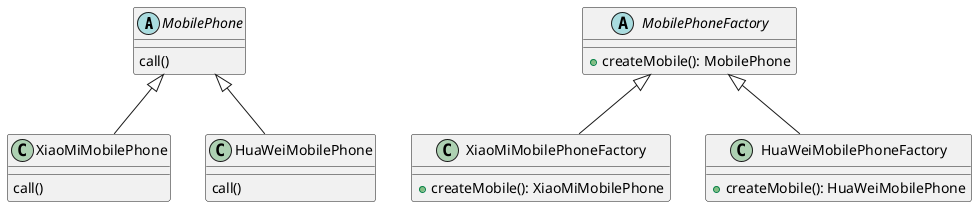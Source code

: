 @startuml

abstract class MobilePhone{
    call()
}

class XiaoMiMobilePhone{
    call()
}

class HuaWeiMobilePhone{
    call()
}

abstract class MobilePhoneFactory{
    + createMobile(): MobilePhone
}

class XiaoMiMobilePhoneFactory{
    + createMobile(): XiaoMiMobilePhone
}

class HuaWeiMobilePhoneFactory{
    + createMobile(): HuaWeiMobilePhone
}

MobilePhone <|-- XiaoMiMobilePhone
MobilePhone <|-- HuaWeiMobilePhone
MobilePhoneFactory <|-- XiaoMiMobilePhoneFactory
MobilePhoneFactory <|-- HuaWeiMobilePhoneFactory


@enduml